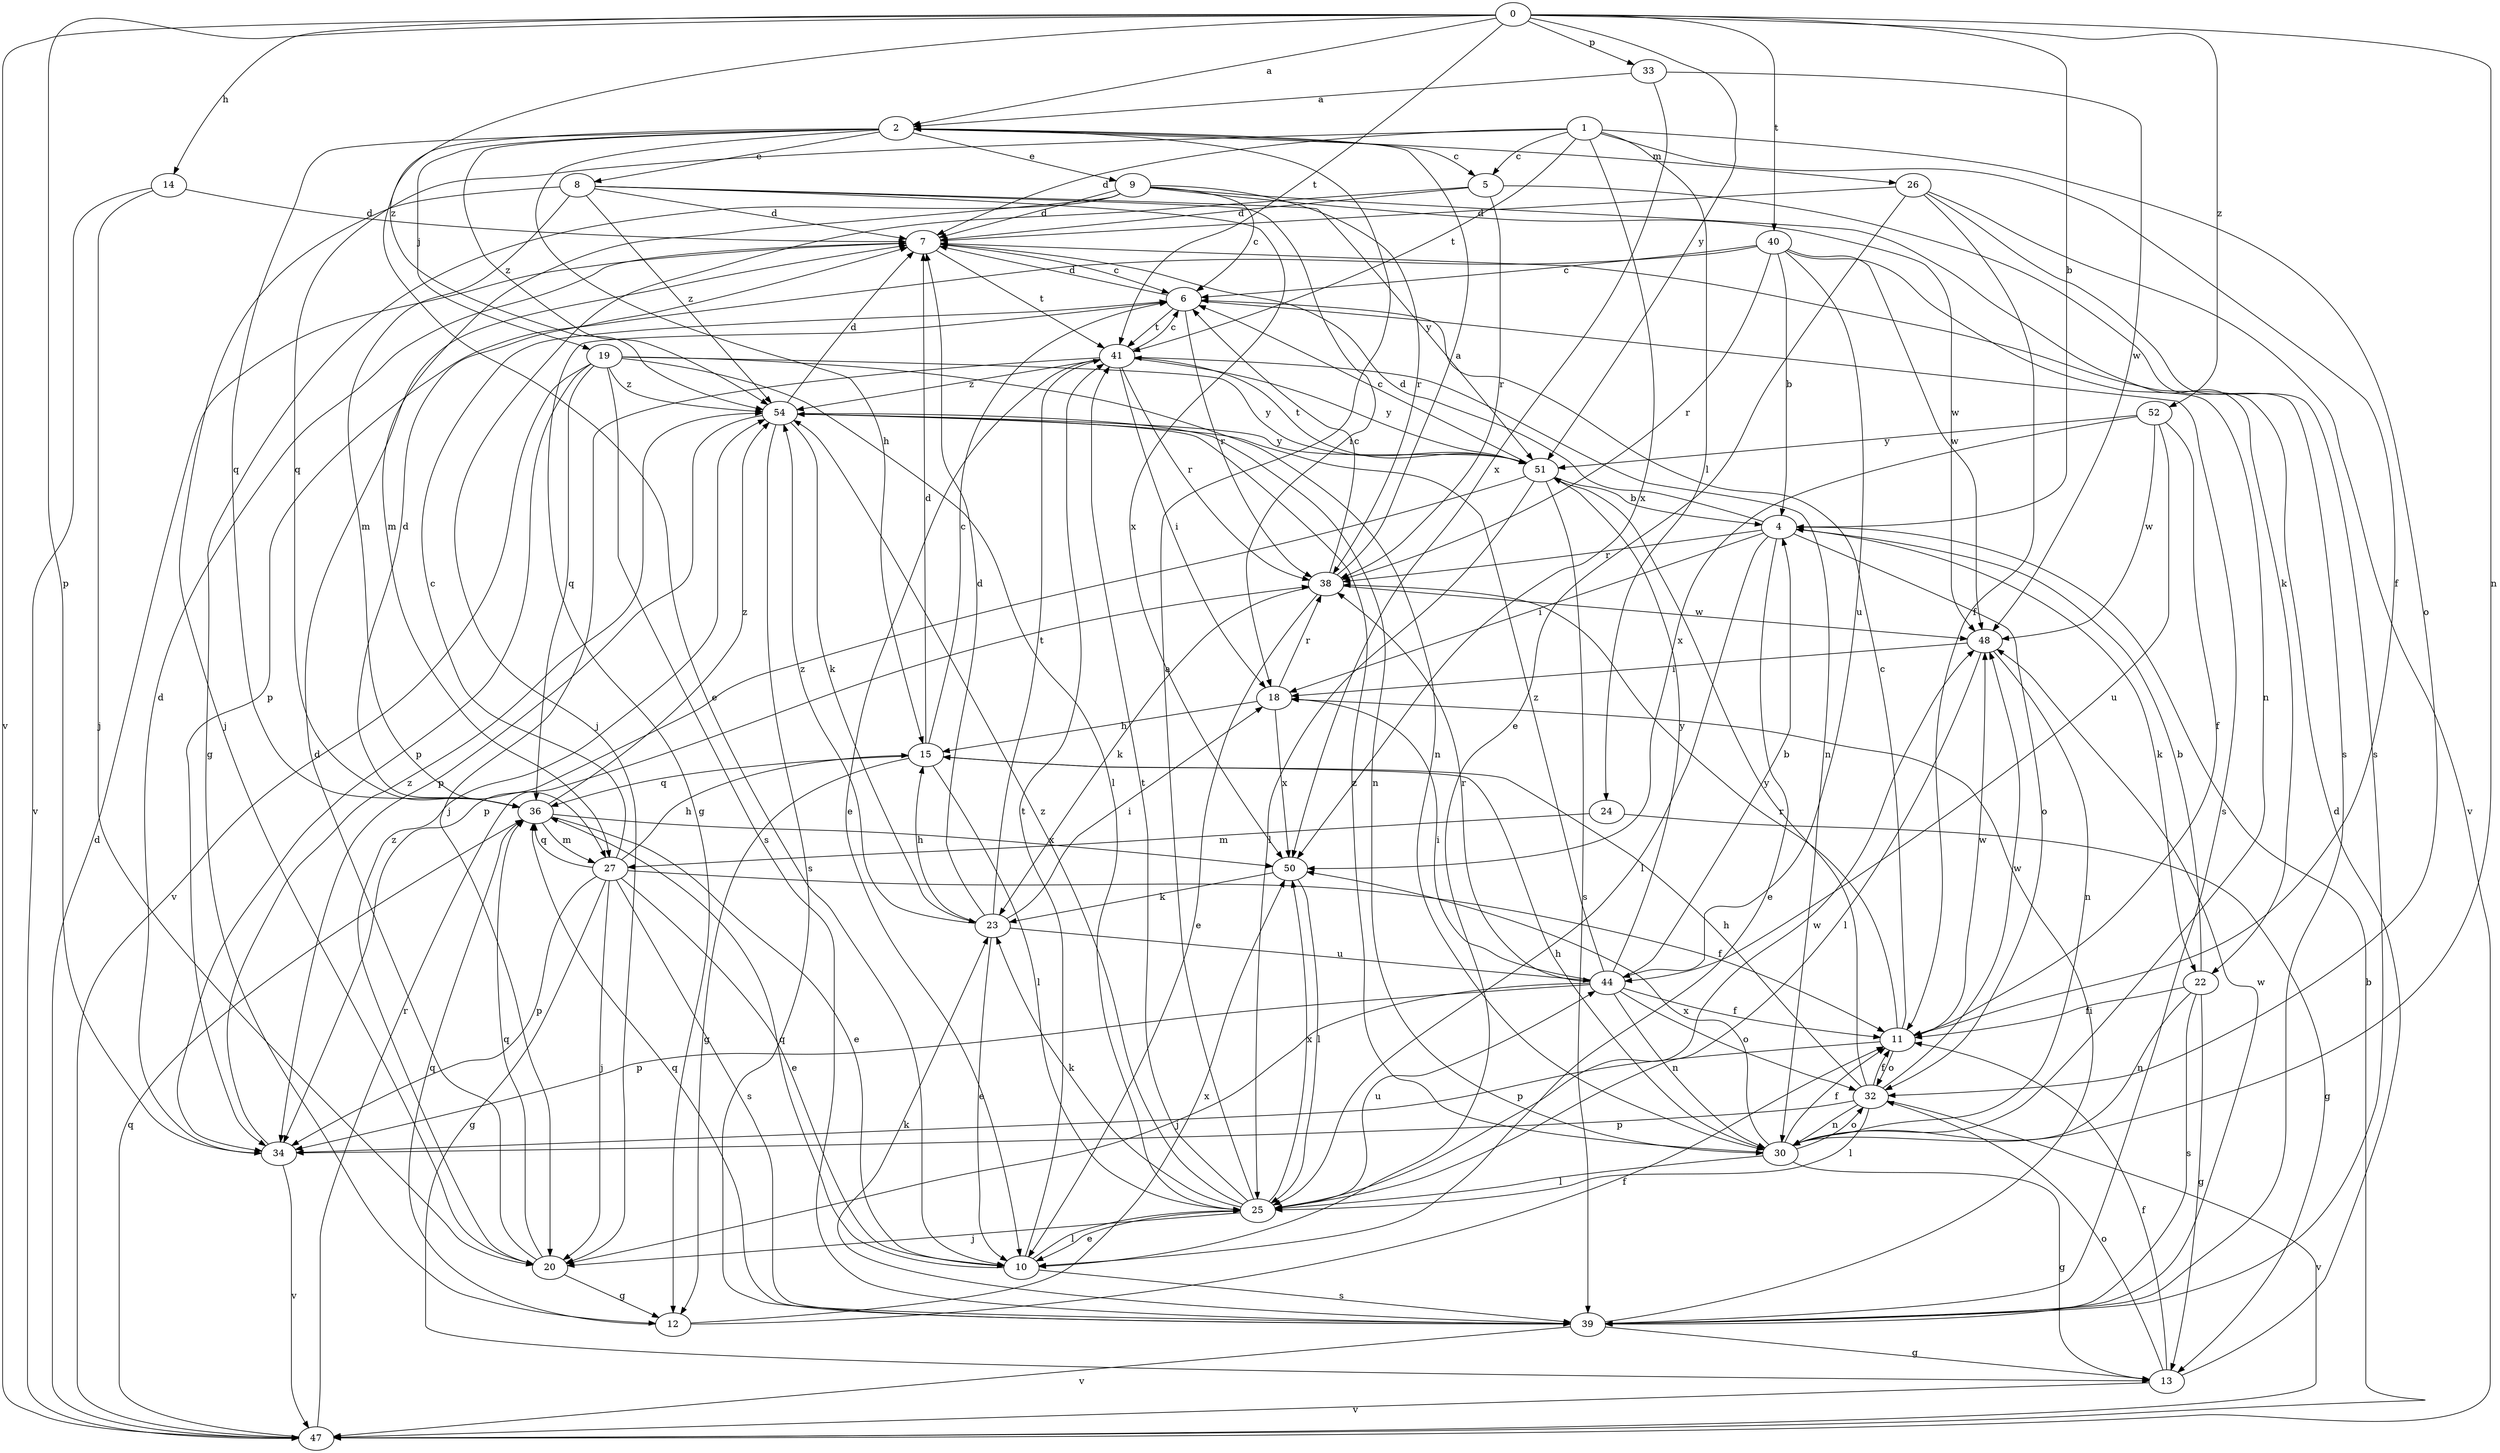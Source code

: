 strict digraph  {
0;
1;
2;
4;
5;
6;
7;
8;
9;
10;
11;
12;
13;
14;
15;
18;
19;
20;
22;
23;
24;
25;
26;
27;
30;
32;
33;
34;
36;
38;
39;
40;
41;
44;
47;
48;
50;
51;
52;
54;
0 -> 2  [label=a];
0 -> 4  [label=b];
0 -> 14  [label=h];
0 -> 30  [label=n];
0 -> 33  [label=p];
0 -> 34  [label=p];
0 -> 40  [label=t];
0 -> 41  [label=t];
0 -> 47  [label=v];
0 -> 51  [label=y];
0 -> 52  [label=z];
0 -> 54  [label=z];
1 -> 5  [label=c];
1 -> 7  [label=d];
1 -> 11  [label=f];
1 -> 24  [label=l];
1 -> 32  [label=o];
1 -> 36  [label=q];
1 -> 41  [label=t];
1 -> 50  [label=x];
2 -> 5  [label=c];
2 -> 8  [label=e];
2 -> 9  [label=e];
2 -> 10  [label=e];
2 -> 15  [label=h];
2 -> 19  [label=j];
2 -> 26  [label=m];
2 -> 36  [label=q];
2 -> 54  [label=z];
4 -> 7  [label=d];
4 -> 10  [label=e];
4 -> 18  [label=i];
4 -> 22  [label=k];
4 -> 25  [label=l];
4 -> 32  [label=o];
4 -> 38  [label=r];
5 -> 7  [label=d];
5 -> 20  [label=j];
5 -> 38  [label=r];
5 -> 39  [label=s];
6 -> 7  [label=d];
6 -> 12  [label=g];
6 -> 38  [label=r];
6 -> 39  [label=s];
6 -> 41  [label=t];
7 -> 6  [label=c];
7 -> 41  [label=t];
8 -> 7  [label=d];
8 -> 18  [label=i];
8 -> 20  [label=j];
8 -> 27  [label=m];
8 -> 50  [label=x];
8 -> 51  [label=y];
8 -> 54  [label=z];
9 -> 6  [label=c];
9 -> 7  [label=d];
9 -> 12  [label=g];
9 -> 22  [label=k];
9 -> 27  [label=m];
9 -> 38  [label=r];
9 -> 48  [label=w];
10 -> 25  [label=l];
10 -> 36  [label=q];
10 -> 39  [label=s];
10 -> 41  [label=t];
11 -> 6  [label=c];
11 -> 32  [label=o];
11 -> 34  [label=p];
11 -> 38  [label=r];
11 -> 48  [label=w];
12 -> 11  [label=f];
12 -> 36  [label=q];
12 -> 50  [label=x];
13 -> 7  [label=d];
13 -> 11  [label=f];
13 -> 32  [label=o];
13 -> 47  [label=v];
14 -> 7  [label=d];
14 -> 20  [label=j];
14 -> 47  [label=v];
15 -> 6  [label=c];
15 -> 7  [label=d];
15 -> 12  [label=g];
15 -> 25  [label=l];
15 -> 36  [label=q];
18 -> 15  [label=h];
18 -> 38  [label=r];
18 -> 50  [label=x];
19 -> 25  [label=l];
19 -> 30  [label=n];
19 -> 34  [label=p];
19 -> 36  [label=q];
19 -> 39  [label=s];
19 -> 47  [label=v];
19 -> 51  [label=y];
19 -> 54  [label=z];
20 -> 7  [label=d];
20 -> 12  [label=g];
20 -> 36  [label=q];
20 -> 54  [label=z];
22 -> 4  [label=b];
22 -> 11  [label=f];
22 -> 13  [label=g];
22 -> 30  [label=n];
22 -> 39  [label=s];
23 -> 7  [label=d];
23 -> 10  [label=e];
23 -> 15  [label=h];
23 -> 18  [label=i];
23 -> 41  [label=t];
23 -> 44  [label=u];
23 -> 54  [label=z];
24 -> 13  [label=g];
24 -> 27  [label=m];
25 -> 2  [label=a];
25 -> 10  [label=e];
25 -> 20  [label=j];
25 -> 23  [label=k];
25 -> 41  [label=t];
25 -> 44  [label=u];
25 -> 48  [label=w];
25 -> 50  [label=x];
25 -> 54  [label=z];
26 -> 7  [label=d];
26 -> 10  [label=e];
26 -> 11  [label=f];
26 -> 39  [label=s];
26 -> 47  [label=v];
27 -> 6  [label=c];
27 -> 10  [label=e];
27 -> 11  [label=f];
27 -> 13  [label=g];
27 -> 15  [label=h];
27 -> 20  [label=j];
27 -> 34  [label=p];
27 -> 36  [label=q];
27 -> 39  [label=s];
30 -> 11  [label=f];
30 -> 13  [label=g];
30 -> 15  [label=h];
30 -> 25  [label=l];
30 -> 32  [label=o];
30 -> 50  [label=x];
30 -> 54  [label=z];
32 -> 11  [label=f];
32 -> 15  [label=h];
32 -> 25  [label=l];
32 -> 30  [label=n];
32 -> 34  [label=p];
32 -> 47  [label=v];
32 -> 48  [label=w];
32 -> 51  [label=y];
33 -> 2  [label=a];
33 -> 48  [label=w];
33 -> 50  [label=x];
34 -> 7  [label=d];
34 -> 47  [label=v];
34 -> 54  [label=z];
36 -> 7  [label=d];
36 -> 10  [label=e];
36 -> 27  [label=m];
36 -> 50  [label=x];
36 -> 54  [label=z];
38 -> 2  [label=a];
38 -> 6  [label=c];
38 -> 10  [label=e];
38 -> 23  [label=k];
38 -> 48  [label=w];
39 -> 13  [label=g];
39 -> 18  [label=i];
39 -> 23  [label=k];
39 -> 36  [label=q];
39 -> 47  [label=v];
39 -> 48  [label=w];
40 -> 4  [label=b];
40 -> 6  [label=c];
40 -> 30  [label=n];
40 -> 34  [label=p];
40 -> 38  [label=r];
40 -> 44  [label=u];
40 -> 48  [label=w];
41 -> 6  [label=c];
41 -> 10  [label=e];
41 -> 18  [label=i];
41 -> 20  [label=j];
41 -> 30  [label=n];
41 -> 38  [label=r];
41 -> 51  [label=y];
41 -> 54  [label=z];
44 -> 4  [label=b];
44 -> 11  [label=f];
44 -> 18  [label=i];
44 -> 20  [label=j];
44 -> 30  [label=n];
44 -> 32  [label=o];
44 -> 34  [label=p];
44 -> 38  [label=r];
44 -> 51  [label=y];
44 -> 54  [label=z];
47 -> 4  [label=b];
47 -> 7  [label=d];
47 -> 36  [label=q];
47 -> 38  [label=r];
48 -> 18  [label=i];
48 -> 25  [label=l];
48 -> 30  [label=n];
50 -> 23  [label=k];
50 -> 25  [label=l];
51 -> 4  [label=b];
51 -> 6  [label=c];
51 -> 25  [label=l];
51 -> 34  [label=p];
51 -> 39  [label=s];
51 -> 41  [label=t];
52 -> 11  [label=f];
52 -> 44  [label=u];
52 -> 48  [label=w];
52 -> 50  [label=x];
52 -> 51  [label=y];
54 -> 7  [label=d];
54 -> 23  [label=k];
54 -> 30  [label=n];
54 -> 34  [label=p];
54 -> 39  [label=s];
54 -> 51  [label=y];
}
